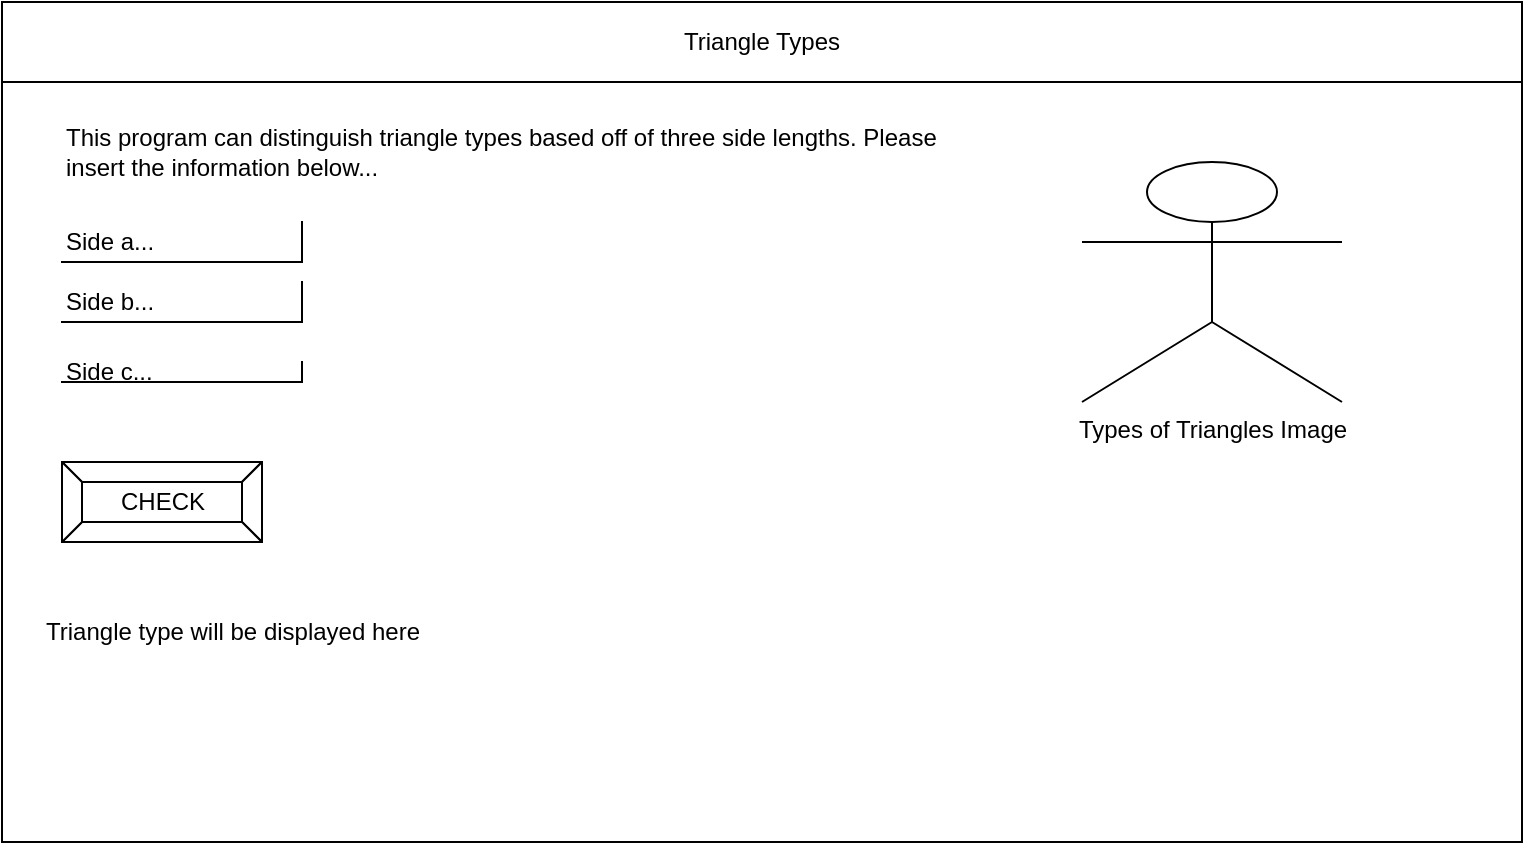 <mxfile>
    <diagram id="pIaEtrtLPv3HG8r1JEND" name="Page-1">
        <mxGraphModel dx="965" dy="582" grid="1" gridSize="10" guides="1" tooltips="1" connect="1" arrows="1" fold="1" page="1" pageScale="1" pageWidth="850" pageHeight="1100" math="0" shadow="0">
            <root>
                <mxCell id="0"/>
                <mxCell id="1" parent="0"/>
                <mxCell id="2" value="" style="rounded=0;whiteSpace=wrap;html=1;" parent="1" vertex="1">
                    <mxGeometry x="80" y="80" width="760" height="420" as="geometry"/>
                </mxCell>
                <mxCell id="3" value="Triangle Types" style="rounded=0;whiteSpace=wrap;html=1;" parent="1" vertex="1">
                    <mxGeometry x="80" y="80" width="760" height="40" as="geometry"/>
                </mxCell>
                <mxCell id="4" value="Side a..." style="shape=partialRectangle;whiteSpace=wrap;html=1;top=0;left=0;fillColor=none;align=left;" parent="1" vertex="1">
                    <mxGeometry x="110" y="190" width="120" height="20" as="geometry"/>
                </mxCell>
                <mxCell id="6" value="CHECK" style="labelPosition=center;verticalLabelPosition=middle;align=center;html=1;shape=mxgraph.basic.button;dx=10;" parent="1" vertex="1">
                    <mxGeometry x="110" y="310" width="100" height="40" as="geometry"/>
                </mxCell>
                <mxCell id="7" value="This program can distinguish triangle types based off of three side lengths. Please insert the information below..." style="text;html=1;strokeColor=none;fillColor=none;align=left;verticalAlign=middle;whiteSpace=wrap;rounded=0;" vertex="1" parent="1">
                    <mxGeometry x="110" y="140" width="450" height="30" as="geometry"/>
                </mxCell>
                <mxCell id="8" value="Side b..." style="shape=partialRectangle;whiteSpace=wrap;html=1;top=0;left=0;fillColor=none;align=left;" vertex="1" parent="1">
                    <mxGeometry x="110" y="220" width="120" height="20" as="geometry"/>
                </mxCell>
                <mxCell id="9" value="Side c..." style="shape=partialRectangle;whiteSpace=wrap;html=1;top=0;left=0;fillColor=none;align=left;" vertex="1" parent="1">
                    <mxGeometry x="110" y="260" width="120" height="10" as="geometry"/>
                </mxCell>
                <mxCell id="17" value="Types of Triangles Image" style="shape=umlActor;verticalLabelPosition=bottom;verticalAlign=top;html=1;outlineConnect=0;" vertex="1" parent="1">
                    <mxGeometry x="620" y="160" width="130" height="120" as="geometry"/>
                </mxCell>
                <mxCell id="22" value="Triangle type will be displayed here" style="text;html=1;strokeColor=none;fillColor=none;align=left;verticalAlign=middle;whiteSpace=wrap;rounded=0;" vertex="1" parent="1">
                    <mxGeometry x="100" y="380" width="450" height="30" as="geometry"/>
                </mxCell>
            </root>
        </mxGraphModel>
    </diagram>
</mxfile>